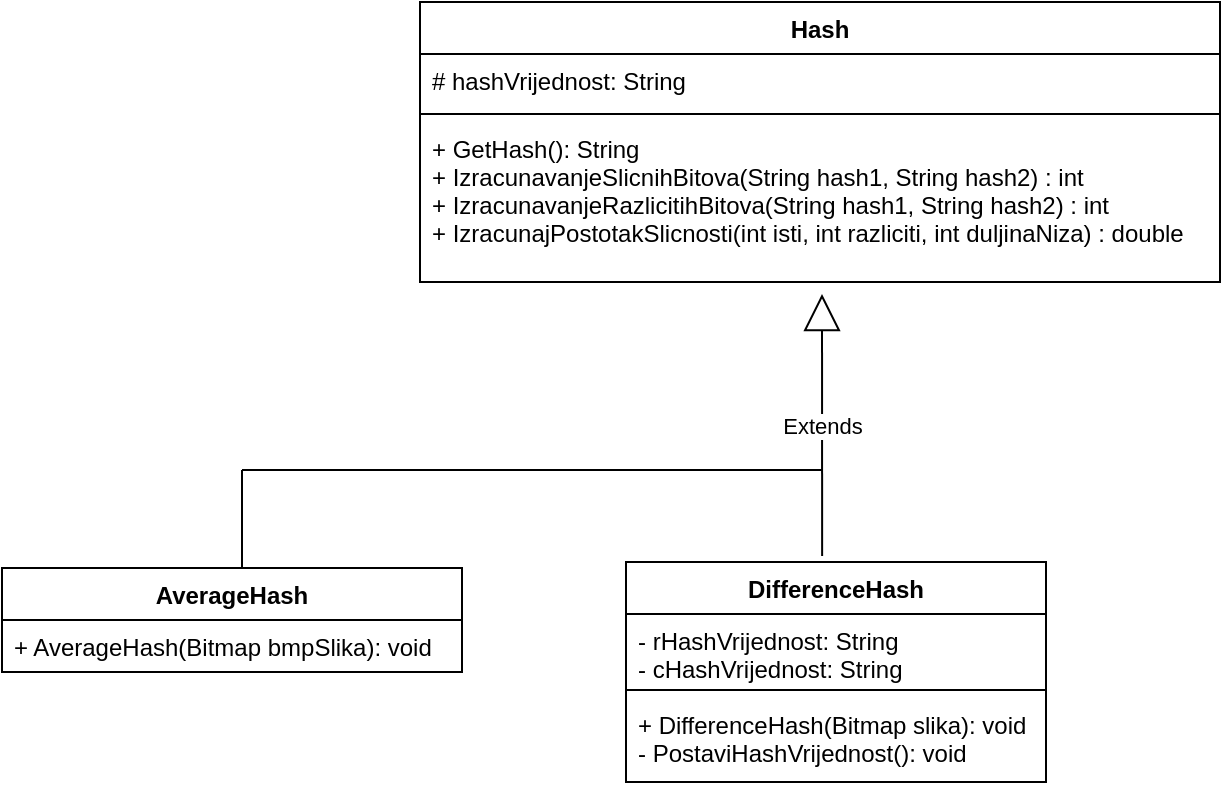 <mxfile version="12.2.9" type="device" pages="1"><diagram id="x8IMpiPrJYeHH6Swr816" name="Page-1"><mxGraphModel dx="318" dy="574" grid="1" gridSize="10" guides="1" tooltips="1" connect="1" arrows="1" fold="1" page="1" pageScale="1" pageWidth="827" pageHeight="1169" math="0" shadow="0"><root><mxCell id="0"/><mxCell id="1" parent="0"/><mxCell id="HeN5N1ZVZEtHpaklhV_q-20" value="" style="line;strokeWidth=1;fillColor=none;align=left;verticalAlign=middle;spacingTop=-1;spacingLeft=3;spacingRight=3;rotatable=0;labelPosition=right;points=[];portConstraint=eastwest;direction=south;" vertex="1" parent="1"><mxGeometry x="136" y="264" width="8" height="53" as="geometry"/></mxCell><mxCell id="HeN5N1ZVZEtHpaklhV_q-5" value="Hash" style="swimlane;fontStyle=1;align=center;verticalAlign=top;childLayout=stackLayout;horizontal=1;startSize=26;horizontalStack=0;resizeParent=1;resizeParentMax=0;resizeLast=0;collapsible=1;marginBottom=0;" vertex="1" parent="1"><mxGeometry x="229" y="30" width="400" height="140" as="geometry"/></mxCell><mxCell id="HeN5N1ZVZEtHpaklhV_q-6" value="# hashVrijednost: String" style="text;strokeColor=none;fillColor=none;align=left;verticalAlign=top;spacingLeft=4;spacingRight=4;overflow=hidden;rotatable=0;points=[[0,0.5],[1,0.5]];portConstraint=eastwest;" vertex="1" parent="HeN5N1ZVZEtHpaklhV_q-5"><mxGeometry y="26" width="400" height="26" as="geometry"/></mxCell><mxCell id="HeN5N1ZVZEtHpaklhV_q-7" value="" style="line;strokeWidth=1;fillColor=none;align=left;verticalAlign=middle;spacingTop=-1;spacingLeft=3;spacingRight=3;rotatable=0;labelPosition=right;points=[];portConstraint=eastwest;" vertex="1" parent="HeN5N1ZVZEtHpaklhV_q-5"><mxGeometry y="52" width="400" height="8" as="geometry"/></mxCell><mxCell id="HeN5N1ZVZEtHpaklhV_q-8" value="+ GetHash(): String&#10;+ IzracunavanjeSlicnihBitova(String hash1, String hash2) : int&#10;+ IzracunavanjeRazlicitihBitova(String hash1, String hash2) : int&#10;+ IzracunajPostotakSlicnosti(int isti, int razliciti, int duljinaNiza) : double" style="text;strokeColor=none;fillColor=none;align=left;verticalAlign=top;spacingLeft=4;spacingRight=4;overflow=hidden;rotatable=0;points=[[0,0.5],[1,0.5]];portConstraint=eastwest;" vertex="1" parent="HeN5N1ZVZEtHpaklhV_q-5"><mxGeometry y="60" width="400" height="80" as="geometry"/></mxCell><mxCell id="HeN5N1ZVZEtHpaklhV_q-9" value="AverageHash" style="swimlane;fontStyle=1;align=center;verticalAlign=top;childLayout=stackLayout;horizontal=1;startSize=26;horizontalStack=0;resizeParent=1;resizeParentMax=0;resizeLast=0;collapsible=1;marginBottom=0;" vertex="1" parent="1"><mxGeometry x="20" y="313" width="230" height="52" as="geometry"/></mxCell><mxCell id="HeN5N1ZVZEtHpaklhV_q-12" value="+ AverageHash(Bitmap bmpSlika): void" style="text;strokeColor=none;fillColor=none;align=left;verticalAlign=top;spacingLeft=4;spacingRight=4;overflow=hidden;rotatable=0;points=[[0,0.5],[1,0.5]];portConstraint=eastwest;" vertex="1" parent="HeN5N1ZVZEtHpaklhV_q-9"><mxGeometry y="26" width="230" height="26" as="geometry"/></mxCell><mxCell id="HeN5N1ZVZEtHpaklhV_q-13" value="DifferenceHash" style="swimlane;fontStyle=1;align=center;verticalAlign=top;childLayout=stackLayout;horizontal=1;startSize=26;horizontalStack=0;resizeParent=1;resizeParentMax=0;resizeLast=0;collapsible=1;marginBottom=0;" vertex="1" parent="1"><mxGeometry x="332" y="310" width="210" height="110" as="geometry"/></mxCell><mxCell id="HeN5N1ZVZEtHpaklhV_q-14" value="- rHashVrijednost: String&#10;- cHashVrijednost: String" style="text;strokeColor=none;fillColor=none;align=left;verticalAlign=top;spacingLeft=4;spacingRight=4;overflow=hidden;rotatable=0;points=[[0,0.5],[1,0.5]];portConstraint=eastwest;" vertex="1" parent="HeN5N1ZVZEtHpaklhV_q-13"><mxGeometry y="26" width="210" height="34" as="geometry"/></mxCell><mxCell id="HeN5N1ZVZEtHpaklhV_q-15" value="" style="line;strokeWidth=1;fillColor=none;align=left;verticalAlign=middle;spacingTop=-1;spacingLeft=3;spacingRight=3;rotatable=0;labelPosition=right;points=[];portConstraint=eastwest;" vertex="1" parent="HeN5N1ZVZEtHpaklhV_q-13"><mxGeometry y="60" width="210" height="8" as="geometry"/></mxCell><mxCell id="HeN5N1ZVZEtHpaklhV_q-16" value="+ DifferenceHash(Bitmap slika): void&#10;- PostaviHashVrijednost(): void" style="text;strokeColor=none;fillColor=none;align=left;verticalAlign=top;spacingLeft=4;spacingRight=4;overflow=hidden;rotatable=0;points=[[0,0.5],[1,0.5]];portConstraint=eastwest;" vertex="1" parent="HeN5N1ZVZEtHpaklhV_q-13"><mxGeometry y="68" width="210" height="42" as="geometry"/></mxCell><mxCell id="HeN5N1ZVZEtHpaklhV_q-17" value="Extends" style="endArrow=block;endSize=16;endFill=0;html=1;exitX=0.467;exitY=-0.027;exitDx=0;exitDy=0;exitPerimeter=0;" edge="1" parent="1" source="HeN5N1ZVZEtHpaklhV_q-13"><mxGeometry width="160" relative="1" as="geometry"><mxPoint x="430" y="210" as="sourcePoint"/><mxPoint x="430" y="176" as="targetPoint"/></mxGeometry></mxCell><mxCell id="HeN5N1ZVZEtHpaklhV_q-19" value="" style="line;strokeWidth=1;fillColor=none;align=left;verticalAlign=middle;spacingTop=-1;spacingLeft=3;spacingRight=3;rotatable=0;labelPosition=right;points=[];portConstraint=eastwest;" vertex="1" parent="1"><mxGeometry x="140" y="260" width="290" height="8" as="geometry"/></mxCell></root></mxGraphModel></diagram></mxfile>